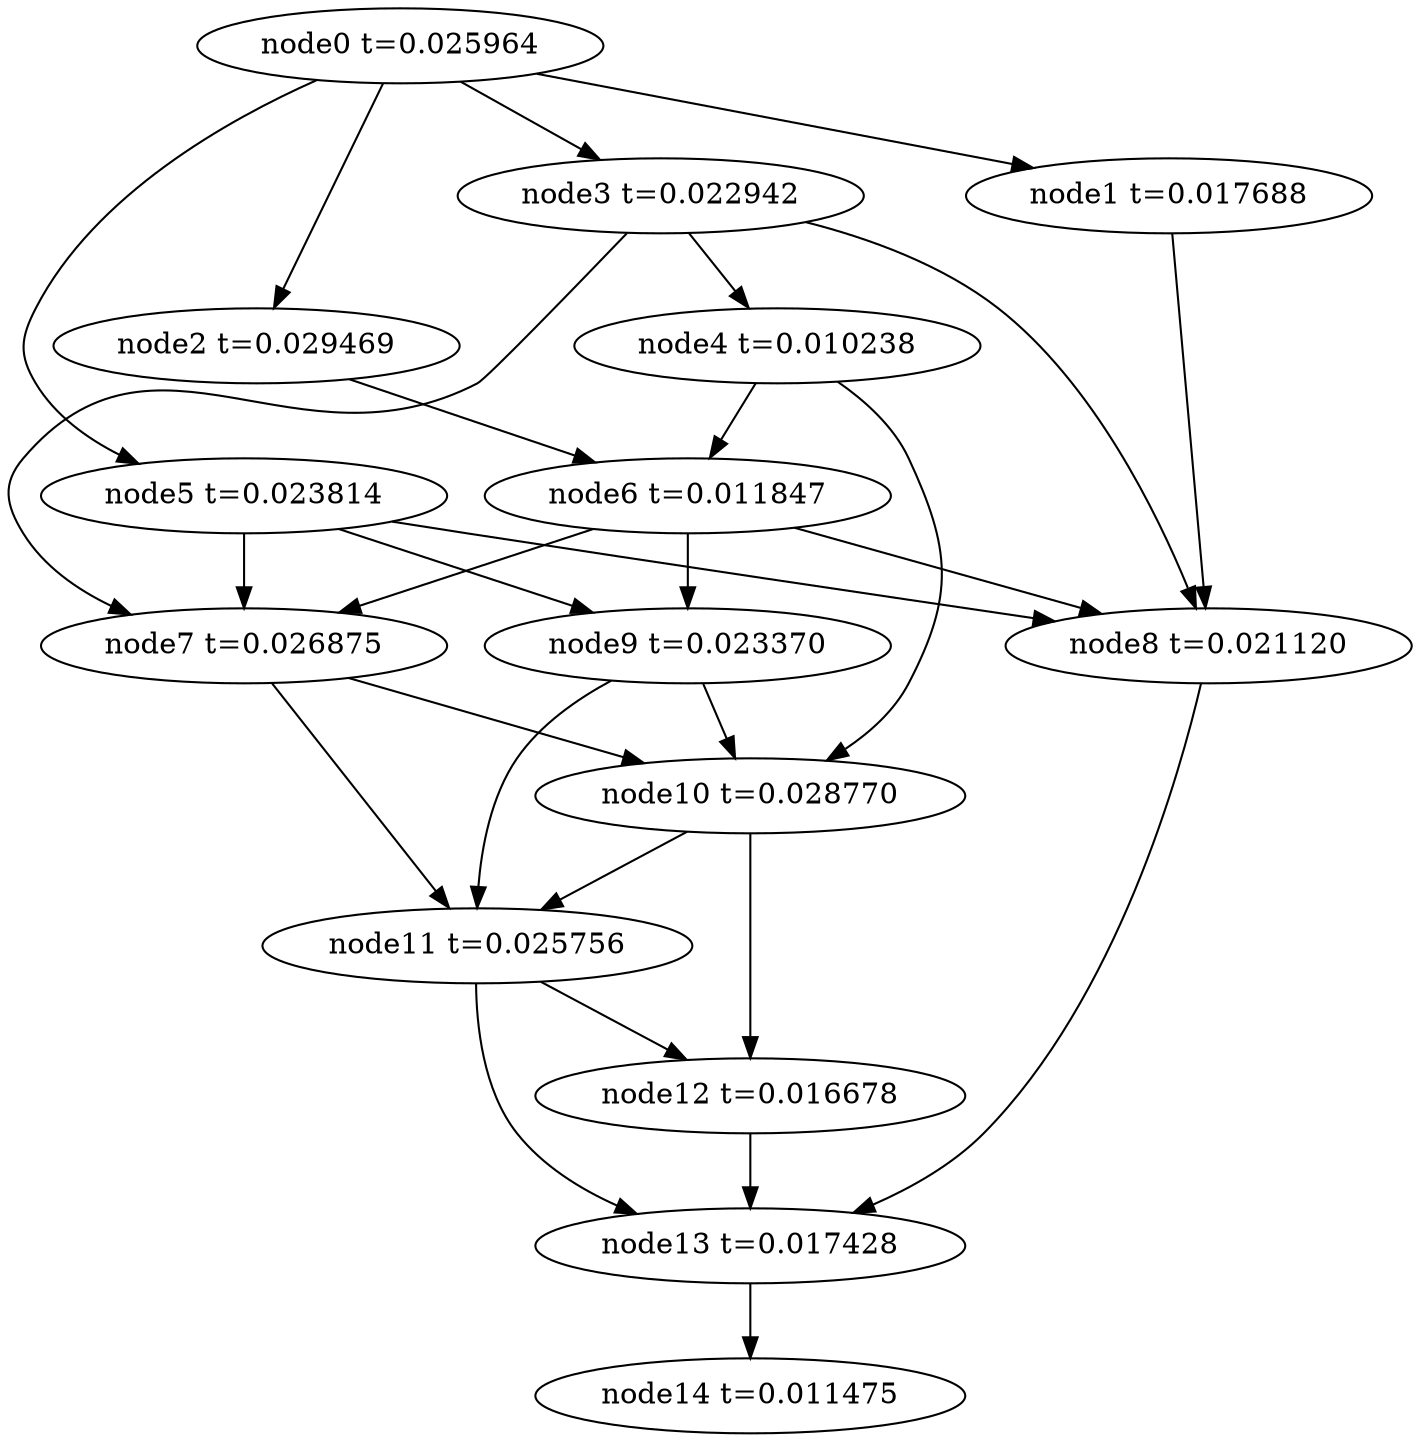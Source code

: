 digraph g{
	node14[label="node14 t=0.011475"]
	node13 -> node14
	node13[label="node13 t=0.017428"];
	node12 -> node13
	node12[label="node12 t=0.016678"];
	node11 -> node13
	node11 -> node12
	node11[label="node11 t=0.025756"];
	node10 -> node12
	node10 -> node11
	node10[label="node10 t=0.028770"];
	node9 -> node11
	node9 -> node10
	node9[label="node9 t=0.023370"];
	node8 -> node13
	node8[label="node8 t=0.021120"];
	node7 -> node11
	node7 -> node10
	node7[label="node7 t=0.026875"];
	node6 -> node9
	node6 -> node8
	node6 -> node7
	node6[label="node6 t=0.011847"];
	node5 -> node9
	node5 -> node8
	node5 -> node7
	node5[label="node5 t=0.023814"];
	node4 -> node10
	node4 -> node6
	node4[label="node4 t=0.010238"];
	node3 -> node8
	node3 -> node7
	node3 -> node4
	node3[label="node3 t=0.022942"];
	node2 -> node6
	node2[label="node2 t=0.029469"];
	node1 -> node8
	node1[label="node1 t=0.017688"];
	node0 -> node5
	node0 -> node3
	node0 -> node2
	node0 -> node1
	node0[label="node0 t=0.025964"];
}
